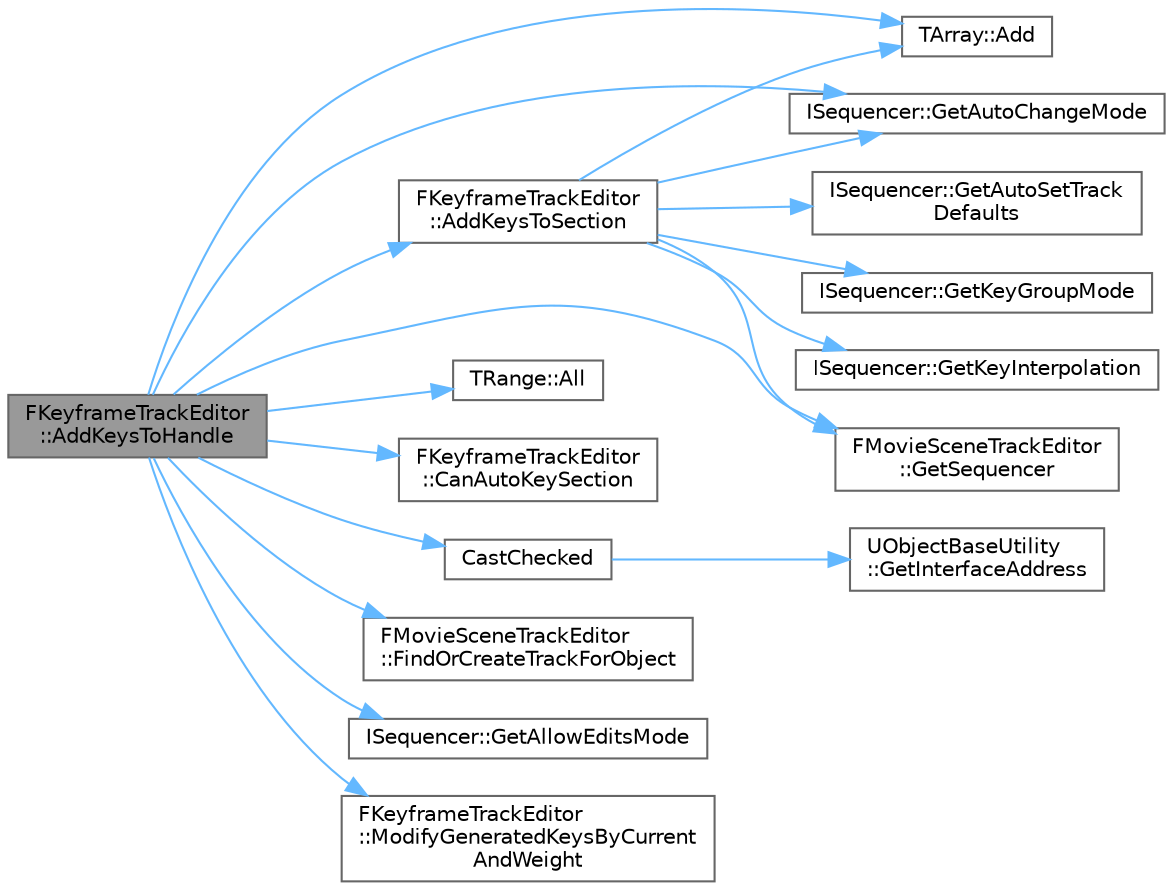 digraph "FKeyframeTrackEditor::AddKeysToHandle"
{
 // INTERACTIVE_SVG=YES
 // LATEX_PDF_SIZE
  bgcolor="transparent";
  edge [fontname=Helvetica,fontsize=10,labelfontname=Helvetica,labelfontsize=10];
  node [fontname=Helvetica,fontsize=10,shape=box,height=0.2,width=0.4];
  rankdir="LR";
  Node1 [id="Node000001",label="FKeyframeTrackEditor\l::AddKeysToHandle",height=0.2,width=0.4,color="gray40", fillcolor="grey60", style="filled", fontcolor="black",tooltip=" "];
  Node1 -> Node2 [id="edge1_Node000001_Node000002",color="steelblue1",style="solid",tooltip=" "];
  Node2 [id="Node000002",label="TArray::Add",height=0.2,width=0.4,color="grey40", fillcolor="white", style="filled",URL="$d4/d52/classTArray.html#a94f6bf2bef04382fc79010abad57d823",tooltip="Adds a new item to the end of the array, possibly reallocating the whole array to fit."];
  Node1 -> Node3 [id="edge2_Node000001_Node000003",color="steelblue1",style="solid",tooltip=" "];
  Node3 [id="Node000003",label="FKeyframeTrackEditor\l::AddKeysToSection",height=0.2,width=0.4,color="grey40", fillcolor="white", style="filled",URL="$dd/d48/classFKeyframeTrackEditor.html#a4bb2fdc4960ed2d216a0975c5fdeaac6",tooltip=" "];
  Node3 -> Node2 [id="edge3_Node000003_Node000002",color="steelblue1",style="solid",tooltip=" "];
  Node3 -> Node4 [id="edge4_Node000003_Node000004",color="steelblue1",style="solid",tooltip=" "];
  Node4 [id="Node000004",label="ISequencer::GetAutoChangeMode",height=0.2,width=0.4,color="grey40", fillcolor="white", style="filled",URL="$d7/dde/classISequencer.html#a1419dcad9c2cf9386884477f3bfed91d",tooltip=" "];
  Node3 -> Node5 [id="edge5_Node000003_Node000005",color="steelblue1",style="solid",tooltip=" "];
  Node5 [id="Node000005",label="ISequencer::GetAutoSetTrack\lDefaults",height=0.2,width=0.4,color="grey40", fillcolor="white", style="filled",URL="$d7/dde/classISequencer.html#aace92eeac62498f33d0e5a533511fb52",tooltip="Gets whether or not property track defaults will be automatically set when adding tracks."];
  Node3 -> Node6 [id="edge6_Node000003_Node000006",color="steelblue1",style="solid",tooltip=" "];
  Node6 [id="Node000006",label="ISequencer::GetKeyGroupMode",height=0.2,width=0.4,color="grey40", fillcolor="white", style="filled",URL="$d7/dde/classISequencer.html#ab71f0165a2d1c48bfd2beab7a114149b",tooltip=" "];
  Node3 -> Node7 [id="edge7_Node000003_Node000007",color="steelblue1",style="solid",tooltip=" "];
  Node7 [id="Node000007",label="ISequencer::GetKeyInterpolation",height=0.2,width=0.4,color="grey40", fillcolor="white", style="filled",URL="$d7/dde/classISequencer.html#ace898d2fb38859574ab9a6baf4aff2b0",tooltip=" "];
  Node3 -> Node8 [id="edge8_Node000003_Node000008",color="steelblue1",style="solid",tooltip=" "];
  Node8 [id="Node000008",label="FMovieSceneTrackEditor\l::GetSequencer",height=0.2,width=0.4,color="grey40", fillcolor="white", style="filled",URL="$df/d4e/classFMovieSceneTrackEditor.html#a17cc04f08607798f17bf6c71b7d55aa6",tooltip=" "];
  Node1 -> Node9 [id="edge9_Node000001_Node000009",color="steelblue1",style="solid",tooltip=" "];
  Node9 [id="Node000009",label="TRange::All",height=0.2,width=0.4,color="grey40", fillcolor="white", style="filled",URL="$d0/d01/classTRange.html#a72677df82d232fa3972772643c563c04",tooltip="Create an unbounded (open) range that contains all elements of the domain."];
  Node1 -> Node10 [id="edge10_Node000001_Node000010",color="steelblue1",style="solid",tooltip=" "];
  Node10 [id="Node000010",label="FKeyframeTrackEditor\l::CanAutoKeySection",height=0.2,width=0.4,color="grey40", fillcolor="white", style="filled",URL="$dd/d48/classFKeyframeTrackEditor.html#ae86691b1c56d27dcee344425d7c690c7",tooltip="Check whether we can autokey the specified section at the specified time."];
  Node1 -> Node11 [id="edge11_Node000001_Node000011",color="steelblue1",style="solid",tooltip=" "];
  Node11 [id="Node000011",label="CastChecked",height=0.2,width=0.4,color="grey40", fillcolor="white", style="filled",URL="$d4/d55/Casts_8h.html#aab30506d0b00905fe332e42486635487",tooltip=" "];
  Node11 -> Node12 [id="edge12_Node000011_Node000012",color="steelblue1",style="solid",tooltip=" "];
  Node12 [id="Node000012",label="UObjectBaseUtility\l::GetInterfaceAddress",height=0.2,width=0.4,color="grey40", fillcolor="white", style="filled",URL="$d6/d7b/classUObjectBaseUtility.html#a0e8391e9eb082502a5b2b60c2974cfb2",tooltip="Returns a pointer to this object safely converted to a pointer of the specified interface class."];
  Node1 -> Node13 [id="edge13_Node000001_Node000013",color="steelblue1",style="solid",tooltip=" "];
  Node13 [id="Node000013",label="FMovieSceneTrackEditor\l::FindOrCreateTrackForObject",height=0.2,width=0.4,color="grey40", fillcolor="white", style="filled",URL="$df/d4e/classFMovieSceneTrackEditor.html#a91bf5085612ac17f089f186395ebda14",tooltip=" "];
  Node1 -> Node14 [id="edge14_Node000001_Node000014",color="steelblue1",style="solid",tooltip=" "];
  Node14 [id="Node000014",label="ISequencer::GetAllowEditsMode",height=0.2,width=0.4,color="grey40", fillcolor="white", style="filled",URL="$d7/dde/classISequencer.html#aa44575a5d4dc8709ca85d617b96652cb",tooltip=" "];
  Node1 -> Node4 [id="edge15_Node000001_Node000004",color="steelblue1",style="solid",tooltip=" "];
  Node1 -> Node8 [id="edge16_Node000001_Node000008",color="steelblue1",style="solid",tooltip=" "];
  Node1 -> Node15 [id="edge17_Node000001_Node000015",color="steelblue1",style="solid",tooltip=" "];
  Node15 [id="Node000015",label="FKeyframeTrackEditor\l::ModifyGeneratedKeysByCurrent\lAndWeight",height=0.2,width=0.4,color="grey40", fillcolor="white", style="filled",URL="$dd/d48/classFKeyframeTrackEditor.html#aa1d6764e4ba96012e88e71ac07e6f00e",tooltip="Scale the generated keys by the the current value and the weight."];
}
